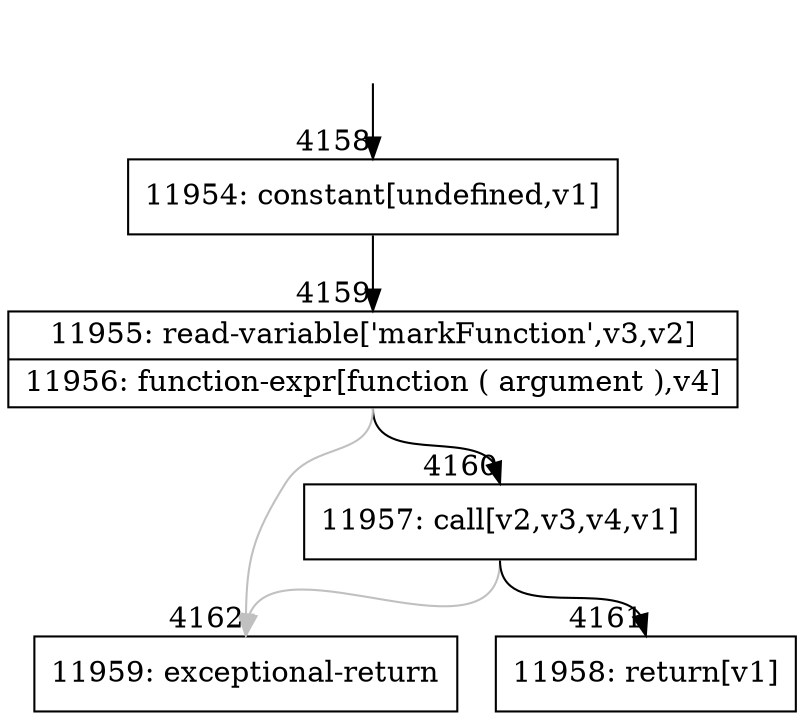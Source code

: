 digraph {
rankdir="TD"
BB_entry269[shape=none,label=""];
BB_entry269 -> BB4158 [tailport=s, headport=n, headlabel="    4158"]
BB4158 [shape=record label="{11954: constant[undefined,v1]}" ] 
BB4158 -> BB4159 [tailport=s, headport=n, headlabel="      4159"]
BB4159 [shape=record label="{11955: read-variable['markFunction',v3,v2]|11956: function-expr[function ( argument ),v4]}" ] 
BB4159 -> BB4160 [tailport=s, headport=n, headlabel="      4160"]
BB4159 -> BB4162 [tailport=s, headport=n, color=gray, headlabel="      4162"]
BB4160 [shape=record label="{11957: call[v2,v3,v4,v1]}" ] 
BB4160 -> BB4161 [tailport=s, headport=n, headlabel="      4161"]
BB4160 -> BB4162 [tailport=s, headport=n, color=gray]
BB4161 [shape=record label="{11958: return[v1]}" ] 
BB4162 [shape=record label="{11959: exceptional-return}" ] 
}
